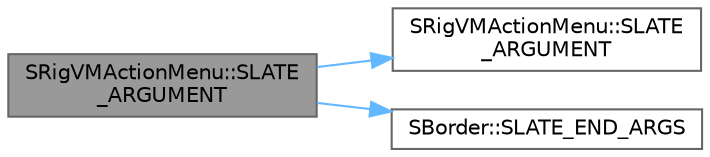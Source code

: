 digraph "SRigVMActionMenu::SLATE_ARGUMENT"
{
 // INTERACTIVE_SVG=YES
 // LATEX_PDF_SIZE
  bgcolor="transparent";
  edge [fontname=Helvetica,fontsize=10,labelfontname=Helvetica,labelfontsize=10];
  node [fontname=Helvetica,fontsize=10,shape=box,height=0.2,width=0.4];
  rankdir="LR";
  Node1 [id="Node000001",label="SRigVMActionMenu::SLATE\l_ARGUMENT",height=0.2,width=0.4,color="gray40", fillcolor="grey60", style="filled", fontcolor="black",tooltip=" "];
  Node1 -> Node2 [id="edge1_Node000001_Node000002",color="steelblue1",style="solid",tooltip=" "];
  Node2 [id="Node000002",label="SRigVMActionMenu::SLATE\l_ARGUMENT",height=0.2,width=0.4,color="grey40", fillcolor="white", style="filled",URL="$d0/dc8/classSRigVMActionMenu.html#ae99bb77cf727bb141b7afe590be40b80",tooltip=" "];
  Node1 -> Node3 [id="edge2_Node000001_Node000003",color="steelblue1",style="solid",tooltip=" "];
  Node3 [id="Node000003",label="SBorder::SLATE_END_ARGS",height=0.2,width=0.4,color="grey40", fillcolor="white", style="filled",URL="$d2/d51/classSBorder.html#aa4e8a9c3e1b7ed2af040b9da876f0171",tooltip="Default constructor."];
}
